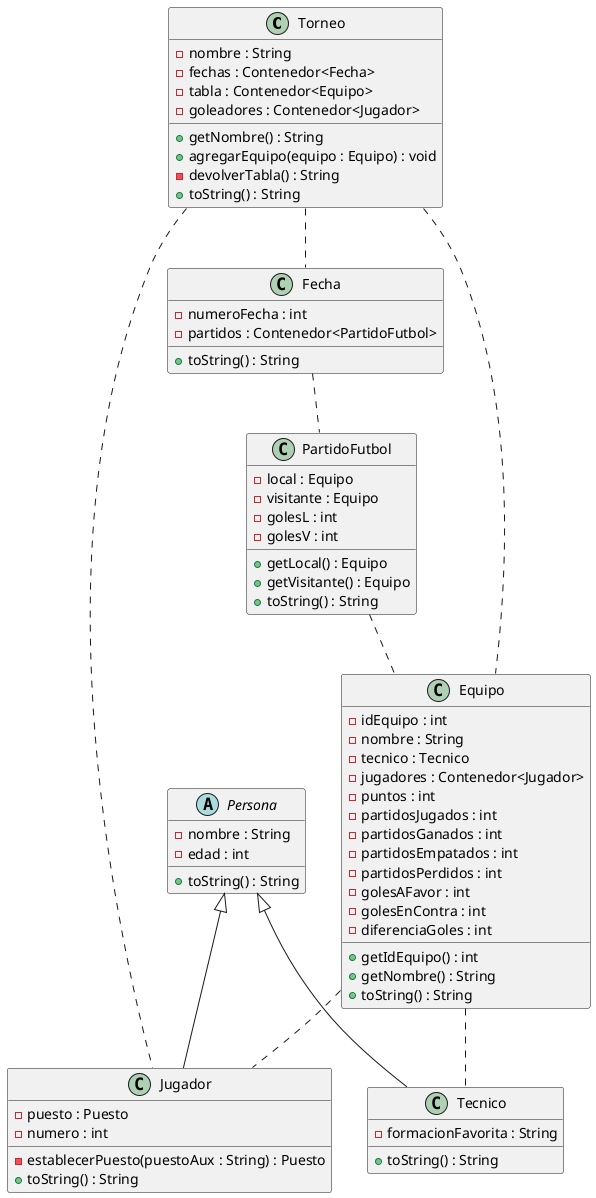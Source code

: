 @startuml
Torneo -. Fecha
Torneo -. Equipo
Torneo -. Jugador
Fecha -. PartidoFutbol
PartidoFutbol -. Equipo
Equipo -. Jugador
Equipo -. Tecnico
class Torneo {
    - nombre : String
    - fechas : Contenedor<Fecha>
    - tabla : Contenedor<Equipo>
    - goleadores : Contenedor<Jugador>
    + getNombre() : String
    + agregarEquipo(equipo : Equipo) : void
    - devolverTabla() : String
    + toString() : String
}
class Fecha {
    - numeroFecha : int
    - partidos : Contenedor<PartidoFutbol>
    + toString() : String
}
class PartidoFutbol {
    - local : Equipo
    - visitante : Equipo
    - golesL : int
    - golesV : int
    + getLocal() : Equipo
    + getVisitante() : Equipo
    + toString() : String
}
class Equipo {
    - idEquipo : int
    - nombre : String
    - tecnico : Tecnico
    - jugadores : Contenedor<Jugador>
    - puntos : int
    - partidosJugados : int
    - partidosGanados : int
    - partidosEmpatados : int
    - partidosPerdidos : int
    - golesAFavor : int
    - golesEnContra : int
    - diferenciaGoles : int
    + getIdEquipo() : int
    + getNombre() : String
    + toString() : String
}
abstract class Persona {
    - nombre : String
    - edad : int
    + toString() : String
}
class Jugador extends Persona {
    - puesto : Puesto
    - numero : int
    - establecerPuesto(puestoAux : String) : Puesto
    + toString() : String
}
class Tecnico extends Persona {
    - formacionFavorita : String
    + toString() : String
}
@enduml

